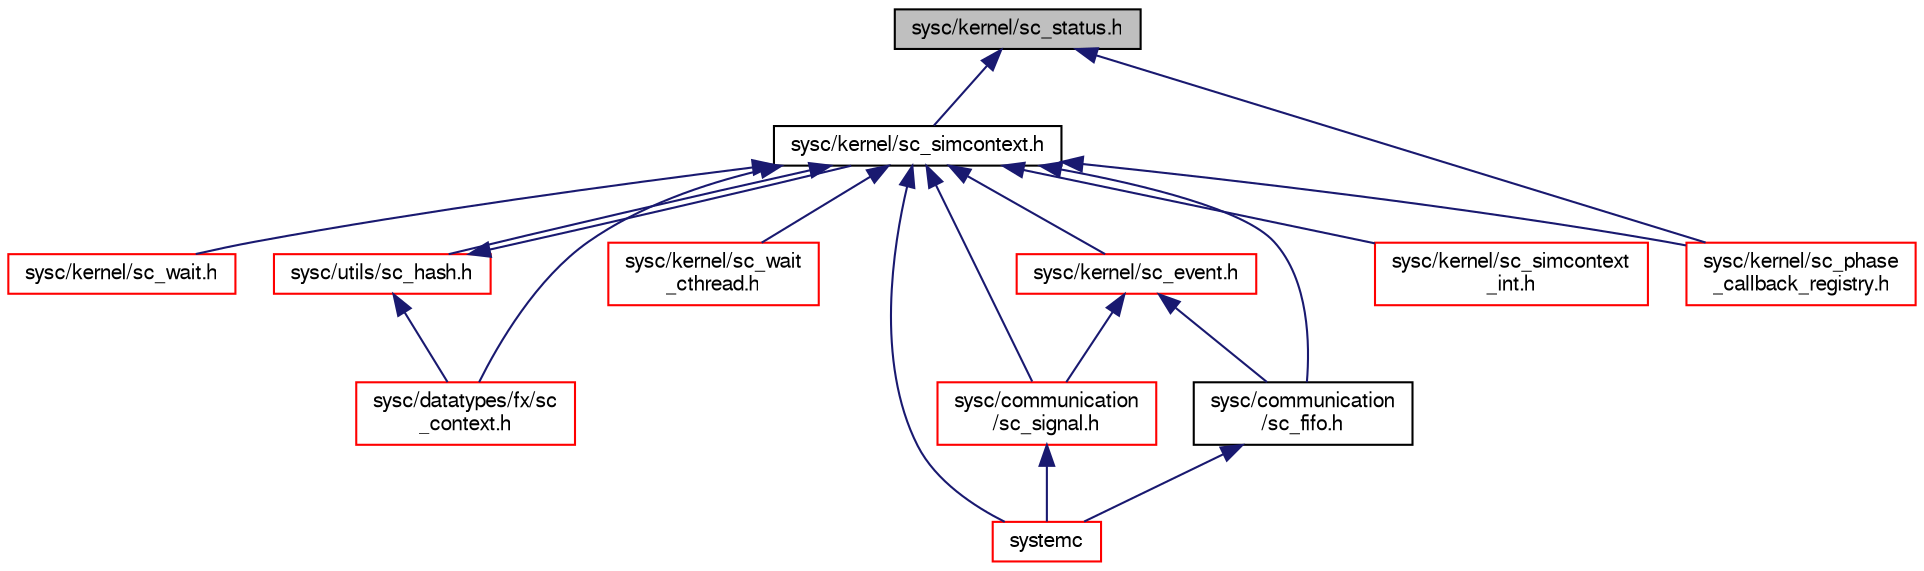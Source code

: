 digraph "sysc/kernel/sc_status.h"
{
  edge [fontname="FreeSans",fontsize="10",labelfontname="FreeSans",labelfontsize="10"];
  node [fontname="FreeSans",fontsize="10",shape=record];
  Node7 [label="sysc/kernel/sc_status.h",height=0.2,width=0.4,color="black", fillcolor="grey75", style="filled", fontcolor="black"];
  Node7 -> Node8 [dir="back",color="midnightblue",fontsize="10",style="solid",fontname="FreeSans"];
  Node8 [label="sysc/kernel/sc_simcontext.h",height=0.2,width=0.4,color="black", fillcolor="white", style="filled",URL="$a00311.html"];
  Node8 -> Node9 [dir="back",color="midnightblue",fontsize="10",style="solid",fontname="FreeSans"];
  Node9 [label="sysc/kernel/sc_wait.h",height=0.2,width=0.4,color="red", fillcolor="white", style="filled",URL="$a00335.html"];
  Node8 -> Node47 [dir="back",color="midnightblue",fontsize="10",style="solid",fontname="FreeSans"];
  Node47 [label="sysc/utils/sc_hash.h",height=0.2,width=0.4,color="red", fillcolor="white", style="filled",URL="$a00356.html"];
  Node47 -> Node8 [dir="back",color="midnightblue",fontsize="10",style="solid",fontname="FreeSans"];
  Node47 -> Node48 [dir="back",color="midnightblue",fontsize="10",style="solid",fontname="FreeSans"];
  Node48 [label="sysc/datatypes/fx/sc\l_context.h",height=0.2,width=0.4,color="red", fillcolor="white", style="filled",URL="$a00113.html"];
  Node8 -> Node81 [dir="back",color="midnightblue",fontsize="10",style="solid",fontname="FreeSans"];
  Node81 [label="sysc/kernel/sc_wait\l_cthread.h",height=0.2,width=0.4,color="red", fillcolor="white", style="filled",URL="$a00338.html"];
  Node8 -> Node11 [dir="back",color="midnightblue",fontsize="10",style="solid",fontname="FreeSans"];
  Node11 [label="systemc",height=0.2,width=0.4,color="red", fillcolor="white", style="filled",URL="$a00401.html"];
  Node8 -> Node16 [dir="back",color="midnightblue",fontsize="10",style="solid",fontname="FreeSans"];
  Node16 [label="sysc/kernel/sc_event.h",height=0.2,width=0.4,color="red", fillcolor="white", style="filled",URL="$a00248.html"];
  Node16 -> Node18 [dir="back",color="midnightblue",fontsize="10",style="solid",fontname="FreeSans"];
  Node18 [label="sysc/communication\l/sc_signal.h",height=0.2,width=0.4,color="red", fillcolor="white", style="filled",URL="$a00059.html"];
  Node18 -> Node11 [dir="back",color="midnightblue",fontsize="10",style="solid",fontname="FreeSans"];
  Node16 -> Node40 [dir="back",color="midnightblue",fontsize="10",style="solid",fontname="FreeSans"];
  Node40 [label="sysc/communication\l/sc_fifo.h",height=0.2,width=0.4,color="black", fillcolor="white", style="filled",URL="$a00023.html"];
  Node40 -> Node11 [dir="back",color="midnightblue",fontsize="10",style="solid",fontname="FreeSans"];
  Node8 -> Node18 [dir="back",color="midnightblue",fontsize="10",style="solid",fontname="FreeSans"];
  Node8 -> Node40 [dir="back",color="midnightblue",fontsize="10",style="solid",fontname="FreeSans"];
  Node8 -> Node48 [dir="back",color="midnightblue",fontsize="10",style="solid",fontname="FreeSans"];
  Node8 -> Node32 [dir="back",color="midnightblue",fontsize="10",style="solid",fontname="FreeSans"];
  Node32 [label="sysc/kernel/sc_simcontext\l_int.h",height=0.2,width=0.4,color="red", fillcolor="white", style="filled",URL="$a00314.html"];
  Node8 -> Node34 [dir="back",color="midnightblue",fontsize="10",style="solid",fontname="FreeSans"];
  Node34 [label="sysc/kernel/sc_phase\l_callback_registry.h",height=0.2,width=0.4,color="red", fillcolor="white", style="filled",URL="$a00290.html"];
  Node7 -> Node34 [dir="back",color="midnightblue",fontsize="10",style="solid",fontname="FreeSans"];
}
